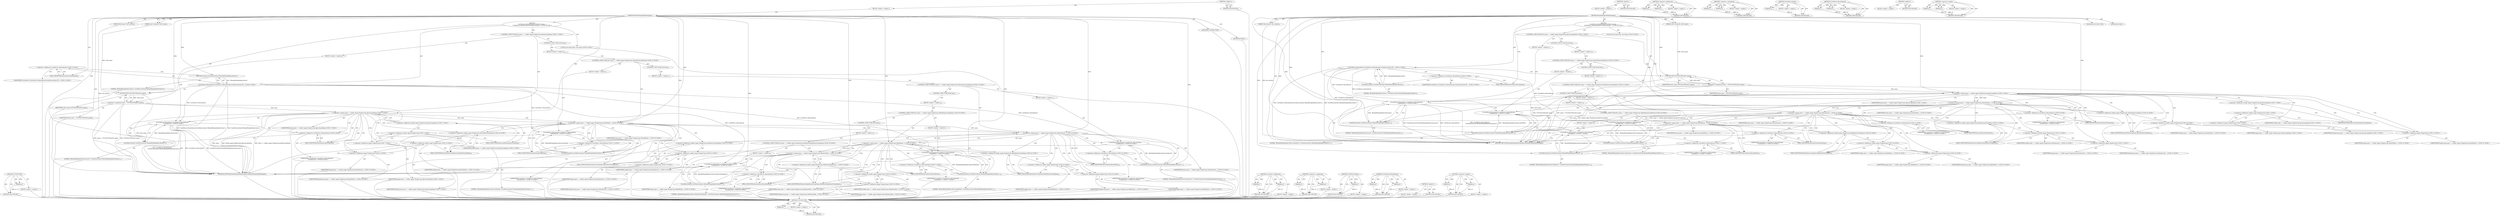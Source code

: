 digraph "&lt;operator&gt;.equals" {
vulnerable_153 [label=<(METHOD,UTF16ToUTF8)>];
vulnerable_154 [label=<(PARAM,p1)>];
vulnerable_155 [label=<(BLOCK,&lt;empty&gt;,&lt;empty&gt;)>];
vulnerable_156 [label=<(METHOD_RETURN,ANY)>];
vulnerable_6 [label=<(METHOD,&lt;global&gt;)<SUB>1</SUB>>];
vulnerable_7 [label=<(BLOCK,&lt;empty&gt;,&lt;empty&gt;)<SUB>1</SUB>>];
vulnerable_8 [label=<(METHOD,BlockedPluginInfoBarDelegate)<SUB>1</SUB>>];
vulnerable_9 [label=<(PARAM,TabContents* tab_contents)<SUB>2</SUB>>];
vulnerable_10 [label=<(PARAM,const string16&amp; utf16_name)<SUB>3</SUB>>];
vulnerable_11 [label="<(BLOCK,{
  UserMetrics::RecordAction(UserMetricsAction...,{
  UserMetrics::RecordAction(UserMetricsAction...)<SUB>4</SUB>>"];
vulnerable_12 [label="<(UserMetrics.RecordAction,UserMetrics::RecordAction(UserMetricsAction(&quot;Bl...)<SUB>5</SUB>>"];
vulnerable_13 [label="<(&lt;operator&gt;.fieldAccess,UserMetrics::RecordAction)<SUB>5</SUB>>"];
vulnerable_14 [label="<(IDENTIFIER,UserMetrics,UserMetrics::RecordAction(UserMetricsAction(&quot;Bl...)<SUB>5</SUB>>"];
vulnerable_15 [label=<(FIELD_IDENTIFIER,RecordAction,RecordAction)<SUB>5</SUB>>];
vulnerable_16 [label=<(UserMetricsAction,UserMetricsAction(&quot;BlockedPluginInfobar.Shown&quot;))<SUB>5</SUB>>];
vulnerable_17 [label=<(LITERAL,&quot;BlockedPluginInfobar.Shown&quot;,UserMetricsAction(&quot;BlockedPluginInfobar.Shown&quot;))<SUB>5</SUB>>];
vulnerable_18 [label="<(LOCAL,std.string name: std.string)<SUB>6</SUB>>"];
vulnerable_19 [label=<(&lt;operator&gt;.assignment,name = UTF16ToUTF8(utf16_name))<SUB>6</SUB>>];
vulnerable_20 [label=<(IDENTIFIER,name,name = UTF16ToUTF8(utf16_name))<SUB>6</SUB>>];
vulnerable_21 [label=<(UTF16ToUTF8,UTF16ToUTF8(utf16_name))<SUB>6</SUB>>];
vulnerable_22 [label=<(IDENTIFIER,utf16_name,UTF16ToUTF8(utf16_name))<SUB>6</SUB>>];
vulnerable_23 [label="<(CONTROL_STRUCTURE,IF,if (name == webkit::npapi::PluginGroup::kJavaGroupName))<SUB>7</SUB>>"];
vulnerable_24 [label="<(&lt;operator&gt;.equals,name == webkit::npapi::PluginGroup::kJavaGroupName)<SUB>7</SUB>>"];
vulnerable_25 [label="<(IDENTIFIER,name,name == webkit::npapi::PluginGroup::kJavaGroupName)<SUB>7</SUB>>"];
vulnerable_26 [label="<(&lt;operator&gt;.fieldAccess,webkit::npapi::PluginGroup::kJavaGroupName)<SUB>7</SUB>>"];
vulnerable_27 [label="<(&lt;operator&gt;.fieldAccess,webkit::npapi::PluginGroup)<SUB>7</SUB>>"];
vulnerable_28 [label="<(IDENTIFIER,webkit,name == webkit::npapi::PluginGroup::kJavaGroupName)<SUB>7</SUB>>"];
vulnerable_29 [label="<(&lt;operator&gt;.fieldAccess,npapi::PluginGroup)<SUB>7</SUB>>"];
vulnerable_30 [label="<(IDENTIFIER,npapi,name == webkit::npapi::PluginGroup::kJavaGroupName)<SUB>7</SUB>>"];
vulnerable_31 [label="<(IDENTIFIER,PluginGroup,name == webkit::npapi::PluginGroup::kJavaGroupName)<SUB>7</SUB>>"];
vulnerable_32 [label=<(FIELD_IDENTIFIER,kJavaGroupName,kJavaGroupName)<SUB>7</SUB>>];
vulnerable_33 [label=<(BLOCK,&lt;empty&gt;,&lt;empty&gt;)<SUB>8</SUB>>];
vulnerable_34 [label="<(UserMetrics.RecordAction,UserMetrics::RecordAction(
        UserMetricsA...)<SUB>8</SUB>>"];
vulnerable_35 [label="<(&lt;operator&gt;.fieldAccess,UserMetrics::RecordAction)<SUB>8</SUB>>"];
vulnerable_36 [label="<(IDENTIFIER,UserMetrics,UserMetrics::RecordAction(
        UserMetricsA...)<SUB>8</SUB>>"];
vulnerable_37 [label=<(FIELD_IDENTIFIER,RecordAction,RecordAction)<SUB>8</SUB>>];
vulnerable_38 [label=<(UserMetricsAction,UserMetricsAction(&quot;BlockedPluginInfobar.Shown.J...)<SUB>9</SUB>>];
vulnerable_39 [label=<(LITERAL,&quot;BlockedPluginInfobar.Shown.Java&quot;,UserMetricsAction(&quot;BlockedPluginInfobar.Shown.J...)<SUB>9</SUB>>];
vulnerable_40 [label=<(CONTROL_STRUCTURE,ELSE,else)<SUB>10</SUB>>];
vulnerable_41 [label=<(BLOCK,&lt;empty&gt;,&lt;empty&gt;)<SUB>10</SUB>>];
vulnerable_42 [label="<(CONTROL_STRUCTURE,IF,if (name == webkit::npapi::PluginGroup::kQuickTimeGroupName))<SUB>10</SUB>>"];
vulnerable_43 [label="<(&lt;operator&gt;.equals,name == webkit::npapi::PluginGroup::kQuickTimeG...)<SUB>10</SUB>>"];
vulnerable_44 [label="<(IDENTIFIER,name,name == webkit::npapi::PluginGroup::kQuickTimeG...)<SUB>10</SUB>>"];
vulnerable_45 [label="<(&lt;operator&gt;.fieldAccess,webkit::npapi::PluginGroup::kQuickTimeGroupName)<SUB>10</SUB>>"];
vulnerable_46 [label="<(&lt;operator&gt;.fieldAccess,webkit::npapi::PluginGroup)<SUB>10</SUB>>"];
vulnerable_47 [label="<(IDENTIFIER,webkit,name == webkit::npapi::PluginGroup::kQuickTimeG...)<SUB>10</SUB>>"];
vulnerable_48 [label="<(&lt;operator&gt;.fieldAccess,npapi::PluginGroup)<SUB>10</SUB>>"];
vulnerable_49 [label="<(IDENTIFIER,npapi,name == webkit::npapi::PluginGroup::kQuickTimeG...)<SUB>10</SUB>>"];
vulnerable_50 [label="<(IDENTIFIER,PluginGroup,name == webkit::npapi::PluginGroup::kQuickTimeG...)<SUB>10</SUB>>"];
vulnerable_51 [label=<(FIELD_IDENTIFIER,kQuickTimeGroupName,kQuickTimeGroupName)<SUB>10</SUB>>];
vulnerable_52 [label=<(BLOCK,&lt;empty&gt;,&lt;empty&gt;)<SUB>11</SUB>>];
vulnerable_53 [label="<(UserMetrics.RecordAction,UserMetrics::RecordAction(
        UserMetricsA...)<SUB>11</SUB>>"];
vulnerable_54 [label="<(&lt;operator&gt;.fieldAccess,UserMetrics::RecordAction)<SUB>11</SUB>>"];
vulnerable_55 [label="<(IDENTIFIER,UserMetrics,UserMetrics::RecordAction(
        UserMetricsA...)<SUB>11</SUB>>"];
vulnerable_56 [label=<(FIELD_IDENTIFIER,RecordAction,RecordAction)<SUB>11</SUB>>];
vulnerable_57 [label=<(UserMetricsAction,UserMetricsAction(&quot;BlockedPluginInfobar.Shown.Q...)<SUB>12</SUB>>];
vulnerable_58 [label=<(LITERAL,&quot;BlockedPluginInfobar.Shown.QuickTime&quot;,UserMetricsAction(&quot;BlockedPluginInfobar.Shown.Q...)<SUB>12</SUB>>];
vulnerable_59 [label=<(CONTROL_STRUCTURE,ELSE,else)<SUB>13</SUB>>];
vulnerable_60 [label=<(BLOCK,&lt;empty&gt;,&lt;empty&gt;)<SUB>13</SUB>>];
vulnerable_61 [label="<(CONTROL_STRUCTURE,IF,if (name == webkit::npapi::PluginGroup::kShockwaveGroupName))<SUB>13</SUB>>"];
vulnerable_62 [label="<(&lt;operator&gt;.equals,name == webkit::npapi::PluginGroup::kShockwaveG...)<SUB>13</SUB>>"];
vulnerable_63 [label="<(IDENTIFIER,name,name == webkit::npapi::PluginGroup::kShockwaveG...)<SUB>13</SUB>>"];
vulnerable_64 [label="<(&lt;operator&gt;.fieldAccess,webkit::npapi::PluginGroup::kShockwaveGroupName)<SUB>13</SUB>>"];
vulnerable_65 [label="<(&lt;operator&gt;.fieldAccess,webkit::npapi::PluginGroup)<SUB>13</SUB>>"];
vulnerable_66 [label="<(IDENTIFIER,webkit,name == webkit::npapi::PluginGroup::kShockwaveG...)<SUB>13</SUB>>"];
vulnerable_67 [label="<(&lt;operator&gt;.fieldAccess,npapi::PluginGroup)<SUB>13</SUB>>"];
vulnerable_68 [label="<(IDENTIFIER,npapi,name == webkit::npapi::PluginGroup::kShockwaveG...)<SUB>13</SUB>>"];
vulnerable_69 [label="<(IDENTIFIER,PluginGroup,name == webkit::npapi::PluginGroup::kShockwaveG...)<SUB>13</SUB>>"];
vulnerable_70 [label=<(FIELD_IDENTIFIER,kShockwaveGroupName,kShockwaveGroupName)<SUB>13</SUB>>];
vulnerable_71 [label=<(BLOCK,&lt;empty&gt;,&lt;empty&gt;)<SUB>14</SUB>>];
vulnerable_72 [label="<(UserMetrics.RecordAction,UserMetrics::RecordAction(
        UserMetricsA...)<SUB>14</SUB>>"];
vulnerable_73 [label="<(&lt;operator&gt;.fieldAccess,UserMetrics::RecordAction)<SUB>14</SUB>>"];
vulnerable_74 [label="<(IDENTIFIER,UserMetrics,UserMetrics::RecordAction(
        UserMetricsA...)<SUB>14</SUB>>"];
vulnerable_75 [label=<(FIELD_IDENTIFIER,RecordAction,RecordAction)<SUB>14</SUB>>];
vulnerable_76 [label=<(UserMetricsAction,UserMetricsAction(&quot;BlockedPluginInfobar.Shown.S...)<SUB>15</SUB>>];
vulnerable_77 [label=<(LITERAL,&quot;BlockedPluginInfobar.Shown.Shockwave&quot;,UserMetricsAction(&quot;BlockedPluginInfobar.Shown.S...)<SUB>15</SUB>>];
vulnerable_78 [label=<(CONTROL_STRUCTURE,ELSE,else)<SUB>16</SUB>>];
vulnerable_79 [label=<(BLOCK,&lt;empty&gt;,&lt;empty&gt;)<SUB>16</SUB>>];
vulnerable_80 [label="<(CONTROL_STRUCTURE,IF,if (name == webkit::npapi::PluginGroup::kRealPlayerGroupName))<SUB>16</SUB>>"];
vulnerable_81 [label="<(&lt;operator&gt;.equals,name == webkit::npapi::PluginGroup::kRealPlayer...)<SUB>16</SUB>>"];
vulnerable_82 [label="<(IDENTIFIER,name,name == webkit::npapi::PluginGroup::kRealPlayer...)<SUB>16</SUB>>"];
vulnerable_83 [label="<(&lt;operator&gt;.fieldAccess,webkit::npapi::PluginGroup::kRealPlayerGroupName)<SUB>16</SUB>>"];
vulnerable_84 [label="<(&lt;operator&gt;.fieldAccess,webkit::npapi::PluginGroup)<SUB>16</SUB>>"];
vulnerable_85 [label="<(IDENTIFIER,webkit,name == webkit::npapi::PluginGroup::kRealPlayer...)<SUB>16</SUB>>"];
vulnerable_86 [label="<(&lt;operator&gt;.fieldAccess,npapi::PluginGroup)<SUB>16</SUB>>"];
vulnerable_87 [label="<(IDENTIFIER,npapi,name == webkit::npapi::PluginGroup::kRealPlayer...)<SUB>16</SUB>>"];
vulnerable_88 [label="<(IDENTIFIER,PluginGroup,name == webkit::npapi::PluginGroup::kRealPlayer...)<SUB>16</SUB>>"];
vulnerable_89 [label=<(FIELD_IDENTIFIER,kRealPlayerGroupName,kRealPlayerGroupName)<SUB>16</SUB>>];
vulnerable_90 [label=<(BLOCK,&lt;empty&gt;,&lt;empty&gt;)<SUB>17</SUB>>];
vulnerable_91 [label="<(UserMetrics.RecordAction,UserMetrics::RecordAction(
         UserMetrics...)<SUB>17</SUB>>"];
vulnerable_92 [label="<(&lt;operator&gt;.fieldAccess,UserMetrics::RecordAction)<SUB>17</SUB>>"];
vulnerable_93 [label="<(IDENTIFIER,UserMetrics,UserMetrics::RecordAction(
         UserMetrics...)<SUB>17</SUB>>"];
vulnerable_94 [label=<(FIELD_IDENTIFIER,RecordAction,RecordAction)<SUB>17</SUB>>];
vulnerable_95 [label=<(UserMetricsAction,UserMetricsAction(&quot;BlockedPluginInfobar.Shown.R...)<SUB>18</SUB>>];
vulnerable_96 [label=<(LITERAL,&quot;BlockedPluginInfobar.Shown.RealPlayer&quot;,UserMetricsAction(&quot;BlockedPluginInfobar.Shown.R...)<SUB>18</SUB>>];
vulnerable_97 [label=<(MODIFIER,CONSTRUCTOR)>];
vulnerable_98 [label=<(MODIFIER,PUBLIC)>];
vulnerable_99 [label=<(METHOD_RETURN,BlockedPluginInfoBarDelegate.BlockedPluginInfoBarDelegate)<SUB>1</SUB>>];
vulnerable_101 [label=<(METHOD_RETURN,ANY)<SUB>1</SUB>>];
vulnerable_139 [label=<(METHOD,&lt;operator&gt;.fieldAccess)>];
vulnerable_140 [label=<(PARAM,p1)>];
vulnerable_141 [label=<(PARAM,p2)>];
vulnerable_142 [label=<(BLOCK,&lt;empty&gt;,&lt;empty&gt;)>];
vulnerable_143 [label=<(METHOD_RETURN,ANY)>];
vulnerable_148 [label=<(METHOD,&lt;operator&gt;.assignment)>];
vulnerable_149 [label=<(PARAM,p1)>];
vulnerable_150 [label=<(PARAM,p2)>];
vulnerable_151 [label=<(BLOCK,&lt;empty&gt;,&lt;empty&gt;)>];
vulnerable_152 [label=<(METHOD_RETURN,ANY)>];
vulnerable_144 [label=<(METHOD,UserMetricsAction)>];
vulnerable_145 [label=<(PARAM,p1)>];
vulnerable_146 [label=<(BLOCK,&lt;empty&gt;,&lt;empty&gt;)>];
vulnerable_147 [label=<(METHOD_RETURN,ANY)>];
vulnerable_134 [label=<(METHOD,UserMetrics.RecordAction)>];
vulnerable_135 [label=<(PARAM,p1)>];
vulnerable_136 [label=<(PARAM,p2)>];
vulnerable_137 [label=<(BLOCK,&lt;empty&gt;,&lt;empty&gt;)>];
vulnerable_138 [label=<(METHOD_RETURN,ANY)>];
vulnerable_128 [label=<(METHOD,&lt;global&gt;)<SUB>1</SUB>>];
vulnerable_129 [label=<(BLOCK,&lt;empty&gt;,&lt;empty&gt;)>];
vulnerable_130 [label=<(METHOD_RETURN,ANY)>];
vulnerable_157 [label=<(METHOD,&lt;operator&gt;.equals)>];
vulnerable_158 [label=<(PARAM,p1)>];
vulnerable_159 [label=<(PARAM,p2)>];
vulnerable_160 [label=<(BLOCK,&lt;empty&gt;,&lt;empty&gt;)>];
vulnerable_161 [label=<(METHOD_RETURN,ANY)>];
fixed_174 [label=<(METHOD,UTF16ToUTF8)>];
fixed_175 [label=<(PARAM,p1)>];
fixed_176 [label=<(BLOCK,&lt;empty&gt;,&lt;empty&gt;)>];
fixed_177 [label=<(METHOD_RETURN,ANY)>];
fixed_6 [label=<(METHOD,&lt;global&gt;)<SUB>1</SUB>>];
fixed_7 [label=<(BLOCK,&lt;empty&gt;,&lt;empty&gt;)<SUB>1</SUB>>];
fixed_8 [label=<(METHOD,BlockedPluginInfoBarDelegate)<SUB>1</SUB>>];
fixed_9 [label=<(PARAM,TabContents* tab_contents)<SUB>2</SUB>>];
fixed_10 [label=<(PARAM,const string16&amp; utf16_name)<SUB>3</SUB>>];
fixed_11 [label="<(BLOCK,{
  UserMetrics::RecordAction(UserMetricsAction...,{
  UserMetrics::RecordAction(UserMetricsAction...)<SUB>4</SUB>>"];
fixed_12 [label="<(UserMetrics.RecordAction,UserMetrics::RecordAction(UserMetricsAction(&quot;Bl...)<SUB>5</SUB>>"];
fixed_13 [label="<(&lt;operator&gt;.fieldAccess,UserMetrics::RecordAction)<SUB>5</SUB>>"];
fixed_14 [label="<(IDENTIFIER,UserMetrics,UserMetrics::RecordAction(UserMetricsAction(&quot;Bl...)<SUB>5</SUB>>"];
fixed_15 [label=<(FIELD_IDENTIFIER,RecordAction,RecordAction)<SUB>5</SUB>>];
fixed_16 [label=<(UserMetricsAction,UserMetricsAction(&quot;BlockedPluginInfobar.Shown&quot;))<SUB>5</SUB>>];
fixed_17 [label=<(LITERAL,&quot;BlockedPluginInfobar.Shown&quot;,UserMetricsAction(&quot;BlockedPluginInfobar.Shown&quot;))<SUB>5</SUB>>];
fixed_18 [label="<(LOCAL,std.string name: std.string)<SUB>6</SUB>>"];
fixed_19 [label=<(&lt;operator&gt;.assignment,name = UTF16ToUTF8(utf16_name))<SUB>6</SUB>>];
fixed_20 [label=<(IDENTIFIER,name,name = UTF16ToUTF8(utf16_name))<SUB>6</SUB>>];
fixed_21 [label=<(UTF16ToUTF8,UTF16ToUTF8(utf16_name))<SUB>6</SUB>>];
fixed_22 [label=<(IDENTIFIER,utf16_name,UTF16ToUTF8(utf16_name))<SUB>6</SUB>>];
fixed_23 [label="<(CONTROL_STRUCTURE,IF,if (name == webkit::npapi::PluginGroup::kJavaGroupName))<SUB>7</SUB>>"];
fixed_24 [label="<(&lt;operator&gt;.equals,name == webkit::npapi::PluginGroup::kJavaGroupName)<SUB>7</SUB>>"];
fixed_25 [label="<(IDENTIFIER,name,name == webkit::npapi::PluginGroup::kJavaGroupName)<SUB>7</SUB>>"];
fixed_26 [label="<(&lt;operator&gt;.fieldAccess,webkit::npapi::PluginGroup::kJavaGroupName)<SUB>7</SUB>>"];
fixed_27 [label="<(&lt;operator&gt;.fieldAccess,webkit::npapi::PluginGroup)<SUB>7</SUB>>"];
fixed_28 [label="<(IDENTIFIER,webkit,name == webkit::npapi::PluginGroup::kJavaGroupName)<SUB>7</SUB>>"];
fixed_29 [label="<(&lt;operator&gt;.fieldAccess,npapi::PluginGroup)<SUB>7</SUB>>"];
fixed_30 [label="<(IDENTIFIER,npapi,name == webkit::npapi::PluginGroup::kJavaGroupName)<SUB>7</SUB>>"];
fixed_31 [label="<(IDENTIFIER,PluginGroup,name == webkit::npapi::PluginGroup::kJavaGroupName)<SUB>7</SUB>>"];
fixed_32 [label=<(FIELD_IDENTIFIER,kJavaGroupName,kJavaGroupName)<SUB>7</SUB>>];
fixed_33 [label=<(BLOCK,&lt;empty&gt;,&lt;empty&gt;)<SUB>8</SUB>>];
fixed_34 [label="<(UserMetrics.RecordAction,UserMetrics::RecordAction(
        UserMetricsA...)<SUB>8</SUB>>"];
fixed_35 [label="<(&lt;operator&gt;.fieldAccess,UserMetrics::RecordAction)<SUB>8</SUB>>"];
fixed_36 [label="<(IDENTIFIER,UserMetrics,UserMetrics::RecordAction(
        UserMetricsA...)<SUB>8</SUB>>"];
fixed_37 [label=<(FIELD_IDENTIFIER,RecordAction,RecordAction)<SUB>8</SUB>>];
fixed_38 [label=<(UserMetricsAction,UserMetricsAction(&quot;BlockedPluginInfobar.Shown.J...)<SUB>9</SUB>>];
fixed_39 [label=<(LITERAL,&quot;BlockedPluginInfobar.Shown.Java&quot;,UserMetricsAction(&quot;BlockedPluginInfobar.Shown.J...)<SUB>9</SUB>>];
fixed_40 [label=<(CONTROL_STRUCTURE,ELSE,else)<SUB>10</SUB>>];
fixed_41 [label=<(BLOCK,&lt;empty&gt;,&lt;empty&gt;)<SUB>10</SUB>>];
fixed_42 [label="<(CONTROL_STRUCTURE,IF,if (name == webkit::npapi::PluginGroup::kQuickTimeGroupName))<SUB>10</SUB>>"];
fixed_43 [label="<(&lt;operator&gt;.equals,name == webkit::npapi::PluginGroup::kQuickTimeG...)<SUB>10</SUB>>"];
fixed_44 [label="<(IDENTIFIER,name,name == webkit::npapi::PluginGroup::kQuickTimeG...)<SUB>10</SUB>>"];
fixed_45 [label="<(&lt;operator&gt;.fieldAccess,webkit::npapi::PluginGroup::kQuickTimeGroupName)<SUB>10</SUB>>"];
fixed_46 [label="<(&lt;operator&gt;.fieldAccess,webkit::npapi::PluginGroup)<SUB>10</SUB>>"];
fixed_47 [label="<(IDENTIFIER,webkit,name == webkit::npapi::PluginGroup::kQuickTimeG...)<SUB>10</SUB>>"];
fixed_48 [label="<(&lt;operator&gt;.fieldAccess,npapi::PluginGroup)<SUB>10</SUB>>"];
fixed_49 [label="<(IDENTIFIER,npapi,name == webkit::npapi::PluginGroup::kQuickTimeG...)<SUB>10</SUB>>"];
fixed_50 [label="<(IDENTIFIER,PluginGroup,name == webkit::npapi::PluginGroup::kQuickTimeG...)<SUB>10</SUB>>"];
fixed_51 [label=<(FIELD_IDENTIFIER,kQuickTimeGroupName,kQuickTimeGroupName)<SUB>10</SUB>>];
fixed_52 [label=<(BLOCK,&lt;empty&gt;,&lt;empty&gt;)<SUB>11</SUB>>];
fixed_53 [label="<(UserMetrics.RecordAction,UserMetrics::RecordAction(
        UserMetricsA...)<SUB>11</SUB>>"];
fixed_54 [label="<(&lt;operator&gt;.fieldAccess,UserMetrics::RecordAction)<SUB>11</SUB>>"];
fixed_55 [label="<(IDENTIFIER,UserMetrics,UserMetrics::RecordAction(
        UserMetricsA...)<SUB>11</SUB>>"];
fixed_56 [label=<(FIELD_IDENTIFIER,RecordAction,RecordAction)<SUB>11</SUB>>];
fixed_57 [label=<(UserMetricsAction,UserMetricsAction(&quot;BlockedPluginInfobar.Shown.Q...)<SUB>12</SUB>>];
fixed_58 [label=<(LITERAL,&quot;BlockedPluginInfobar.Shown.QuickTime&quot;,UserMetricsAction(&quot;BlockedPluginInfobar.Shown.Q...)<SUB>12</SUB>>];
fixed_59 [label=<(CONTROL_STRUCTURE,ELSE,else)<SUB>13</SUB>>];
fixed_60 [label=<(BLOCK,&lt;empty&gt;,&lt;empty&gt;)<SUB>13</SUB>>];
fixed_61 [label="<(CONTROL_STRUCTURE,IF,if (name == webkit::npapi::PluginGroup::kShockwaveGroupName))<SUB>13</SUB>>"];
fixed_62 [label="<(&lt;operator&gt;.equals,name == webkit::npapi::PluginGroup::kShockwaveG...)<SUB>13</SUB>>"];
fixed_63 [label="<(IDENTIFIER,name,name == webkit::npapi::PluginGroup::kShockwaveG...)<SUB>13</SUB>>"];
fixed_64 [label="<(&lt;operator&gt;.fieldAccess,webkit::npapi::PluginGroup::kShockwaveGroupName)<SUB>13</SUB>>"];
fixed_65 [label="<(&lt;operator&gt;.fieldAccess,webkit::npapi::PluginGroup)<SUB>13</SUB>>"];
fixed_66 [label="<(IDENTIFIER,webkit,name == webkit::npapi::PluginGroup::kShockwaveG...)<SUB>13</SUB>>"];
fixed_67 [label="<(&lt;operator&gt;.fieldAccess,npapi::PluginGroup)<SUB>13</SUB>>"];
fixed_68 [label="<(IDENTIFIER,npapi,name == webkit::npapi::PluginGroup::kShockwaveG...)<SUB>13</SUB>>"];
fixed_69 [label="<(IDENTIFIER,PluginGroup,name == webkit::npapi::PluginGroup::kShockwaveG...)<SUB>13</SUB>>"];
fixed_70 [label=<(FIELD_IDENTIFIER,kShockwaveGroupName,kShockwaveGroupName)<SUB>13</SUB>>];
fixed_71 [label=<(BLOCK,&lt;empty&gt;,&lt;empty&gt;)<SUB>14</SUB>>];
fixed_72 [label="<(UserMetrics.RecordAction,UserMetrics::RecordAction(
        UserMetricsA...)<SUB>14</SUB>>"];
fixed_73 [label="<(&lt;operator&gt;.fieldAccess,UserMetrics::RecordAction)<SUB>14</SUB>>"];
fixed_74 [label="<(IDENTIFIER,UserMetrics,UserMetrics::RecordAction(
        UserMetricsA...)<SUB>14</SUB>>"];
fixed_75 [label=<(FIELD_IDENTIFIER,RecordAction,RecordAction)<SUB>14</SUB>>];
fixed_76 [label=<(UserMetricsAction,UserMetricsAction(&quot;BlockedPluginInfobar.Shown.S...)<SUB>15</SUB>>];
fixed_77 [label=<(LITERAL,&quot;BlockedPluginInfobar.Shown.Shockwave&quot;,UserMetricsAction(&quot;BlockedPluginInfobar.Shown.S...)<SUB>15</SUB>>];
fixed_78 [label=<(CONTROL_STRUCTURE,ELSE,else)<SUB>16</SUB>>];
fixed_79 [label=<(BLOCK,&lt;empty&gt;,&lt;empty&gt;)<SUB>16</SUB>>];
fixed_80 [label="<(CONTROL_STRUCTURE,IF,if (name == webkit::npapi::PluginGroup::kRealPlayerGroupName))<SUB>16</SUB>>"];
fixed_81 [label="<(&lt;operator&gt;.equals,name == webkit::npapi::PluginGroup::kRealPlayer...)<SUB>16</SUB>>"];
fixed_82 [label="<(IDENTIFIER,name,name == webkit::npapi::PluginGroup::kRealPlayer...)<SUB>16</SUB>>"];
fixed_83 [label="<(&lt;operator&gt;.fieldAccess,webkit::npapi::PluginGroup::kRealPlayerGroupName)<SUB>16</SUB>>"];
fixed_84 [label="<(&lt;operator&gt;.fieldAccess,webkit::npapi::PluginGroup)<SUB>16</SUB>>"];
fixed_85 [label="<(IDENTIFIER,webkit,name == webkit::npapi::PluginGroup::kRealPlayer...)<SUB>16</SUB>>"];
fixed_86 [label="<(&lt;operator&gt;.fieldAccess,npapi::PluginGroup)<SUB>16</SUB>>"];
fixed_87 [label="<(IDENTIFIER,npapi,name == webkit::npapi::PluginGroup::kRealPlayer...)<SUB>16</SUB>>"];
fixed_88 [label="<(IDENTIFIER,PluginGroup,name == webkit::npapi::PluginGroup::kRealPlayer...)<SUB>16</SUB>>"];
fixed_89 [label=<(FIELD_IDENTIFIER,kRealPlayerGroupName,kRealPlayerGroupName)<SUB>16</SUB>>];
fixed_90 [label=<(BLOCK,&lt;empty&gt;,&lt;empty&gt;)<SUB>17</SUB>>];
fixed_91 [label="<(UserMetrics.RecordAction,UserMetrics::RecordAction(
         UserMetrics...)<SUB>17</SUB>>"];
fixed_92 [label="<(&lt;operator&gt;.fieldAccess,UserMetrics::RecordAction)<SUB>17</SUB>>"];
fixed_93 [label="<(IDENTIFIER,UserMetrics,UserMetrics::RecordAction(
         UserMetrics...)<SUB>17</SUB>>"];
fixed_94 [label=<(FIELD_IDENTIFIER,RecordAction,RecordAction)<SUB>17</SUB>>];
fixed_95 [label=<(UserMetricsAction,UserMetricsAction(&quot;BlockedPluginInfobar.Shown.R...)<SUB>18</SUB>>];
fixed_96 [label=<(LITERAL,&quot;BlockedPluginInfobar.Shown.RealPlayer&quot;,UserMetricsAction(&quot;BlockedPluginInfobar.Shown.R...)<SUB>18</SUB>>];
fixed_97 [label=<(CONTROL_STRUCTURE,ELSE,else)<SUB>19</SUB>>];
fixed_98 [label=<(BLOCK,&lt;empty&gt;,&lt;empty&gt;)<SUB>19</SUB>>];
fixed_99 [label="<(CONTROL_STRUCTURE,IF,if (name == webkit::npapi::PluginGroup::kWindowsMediaPlayerGroupName))<SUB>19</SUB>>"];
fixed_100 [label="<(&lt;operator&gt;.equals,name == webkit::npapi::PluginGroup::kWindowsMed...)<SUB>19</SUB>>"];
fixed_101 [label="<(IDENTIFIER,name,name == webkit::npapi::PluginGroup::kWindowsMed...)<SUB>19</SUB>>"];
fixed_102 [label="<(&lt;operator&gt;.fieldAccess,webkit::npapi::PluginGroup::kWindowsMediaPlayer...)<SUB>19</SUB>>"];
fixed_103 [label="<(&lt;operator&gt;.fieldAccess,webkit::npapi::PluginGroup)<SUB>19</SUB>>"];
fixed_104 [label="<(IDENTIFIER,webkit,name == webkit::npapi::PluginGroup::kWindowsMed...)<SUB>19</SUB>>"];
fixed_105 [label="<(&lt;operator&gt;.fieldAccess,npapi::PluginGroup)<SUB>19</SUB>>"];
fixed_106 [label="<(IDENTIFIER,npapi,name == webkit::npapi::PluginGroup::kWindowsMed...)<SUB>19</SUB>>"];
fixed_107 [label="<(IDENTIFIER,PluginGroup,name == webkit::npapi::PluginGroup::kWindowsMed...)<SUB>19</SUB>>"];
fixed_108 [label=<(FIELD_IDENTIFIER,kWindowsMediaPlayerGroupName,kWindowsMediaPlayerGroupName)<SUB>19</SUB>>];
fixed_109 [label=<(BLOCK,&lt;empty&gt;,&lt;empty&gt;)<SUB>20</SUB>>];
fixed_110 [label="<(UserMetrics.RecordAction,UserMetrics::RecordAction(
        UserMetricsA...)<SUB>20</SUB>>"];
fixed_111 [label="<(&lt;operator&gt;.fieldAccess,UserMetrics::RecordAction)<SUB>20</SUB>>"];
fixed_112 [label="<(IDENTIFIER,UserMetrics,UserMetrics::RecordAction(
        UserMetricsA...)<SUB>20</SUB>>"];
fixed_113 [label=<(FIELD_IDENTIFIER,RecordAction,RecordAction)<SUB>20</SUB>>];
fixed_114 [label=<(UserMetricsAction,UserMetricsAction(&quot;BlockedPluginInfobar.Shown.W...)<SUB>21</SUB>>];
fixed_115 [label=<(LITERAL,&quot;BlockedPluginInfobar.Shown.WindowsMediaPlayer&quot;,UserMetricsAction(&quot;BlockedPluginInfobar.Shown.W...)<SUB>21</SUB>>];
fixed_116 [label=<(MODIFIER,CONSTRUCTOR)>];
fixed_117 [label=<(MODIFIER,PUBLIC)>];
fixed_118 [label=<(METHOD_RETURN,BlockedPluginInfoBarDelegate.BlockedPluginInfoBarDelegate)<SUB>1</SUB>>];
fixed_120 [label=<(METHOD_RETURN,ANY)<SUB>1</SUB>>];
fixed_160 [label=<(METHOD,&lt;operator&gt;.fieldAccess)>];
fixed_161 [label=<(PARAM,p1)>];
fixed_162 [label=<(PARAM,p2)>];
fixed_163 [label=<(BLOCK,&lt;empty&gt;,&lt;empty&gt;)>];
fixed_164 [label=<(METHOD_RETURN,ANY)>];
fixed_169 [label=<(METHOD,&lt;operator&gt;.assignment)>];
fixed_170 [label=<(PARAM,p1)>];
fixed_171 [label=<(PARAM,p2)>];
fixed_172 [label=<(BLOCK,&lt;empty&gt;,&lt;empty&gt;)>];
fixed_173 [label=<(METHOD_RETURN,ANY)>];
fixed_165 [label=<(METHOD,UserMetricsAction)>];
fixed_166 [label=<(PARAM,p1)>];
fixed_167 [label=<(BLOCK,&lt;empty&gt;,&lt;empty&gt;)>];
fixed_168 [label=<(METHOD_RETURN,ANY)>];
fixed_155 [label=<(METHOD,UserMetrics.RecordAction)>];
fixed_156 [label=<(PARAM,p1)>];
fixed_157 [label=<(PARAM,p2)>];
fixed_158 [label=<(BLOCK,&lt;empty&gt;,&lt;empty&gt;)>];
fixed_159 [label=<(METHOD_RETURN,ANY)>];
fixed_149 [label=<(METHOD,&lt;global&gt;)<SUB>1</SUB>>];
fixed_150 [label=<(BLOCK,&lt;empty&gt;,&lt;empty&gt;)>];
fixed_151 [label=<(METHOD_RETURN,ANY)>];
fixed_178 [label=<(METHOD,&lt;operator&gt;.equals)>];
fixed_179 [label=<(PARAM,p1)>];
fixed_180 [label=<(PARAM,p2)>];
fixed_181 [label=<(BLOCK,&lt;empty&gt;,&lt;empty&gt;)>];
fixed_182 [label=<(METHOD_RETURN,ANY)>];
vulnerable_153 -> vulnerable_154  [key=0, label="AST: "];
vulnerable_153 -> vulnerable_154  [key=1, label="DDG: "];
vulnerable_153 -> vulnerable_155  [key=0, label="AST: "];
vulnerable_153 -> vulnerable_156  [key=0, label="AST: "];
vulnerable_153 -> vulnerable_156  [key=1, label="CFG: "];
vulnerable_154 -> vulnerable_156  [key=0, label="DDG: p1"];
vulnerable_6 -> vulnerable_7  [key=0, label="AST: "];
vulnerable_6 -> vulnerable_101  [key=0, label="AST: "];
vulnerable_6 -> vulnerable_101  [key=1, label="CFG: "];
vulnerable_7 -> vulnerable_8  [key=0, label="AST: "];
vulnerable_8 -> vulnerable_9  [key=0, label="AST: "];
vulnerable_8 -> vulnerable_9  [key=1, label="DDG: "];
vulnerable_8 -> vulnerable_10  [key=0, label="AST: "];
vulnerable_8 -> vulnerable_10  [key=1, label="DDG: "];
vulnerable_8 -> vulnerable_11  [key=0, label="AST: "];
vulnerable_8 -> vulnerable_97  [key=0, label="AST: "];
vulnerable_8 -> vulnerable_98  [key=0, label="AST: "];
vulnerable_8 -> vulnerable_99  [key=0, label="AST: "];
vulnerable_8 -> vulnerable_15  [key=0, label="CFG: "];
vulnerable_8 -> vulnerable_16  [key=0, label="DDG: "];
vulnerable_8 -> vulnerable_21  [key=0, label="DDG: "];
vulnerable_8 -> vulnerable_24  [key=0, label="DDG: "];
vulnerable_8 -> vulnerable_38  [key=0, label="DDG: "];
vulnerable_8 -> vulnerable_43  [key=0, label="DDG: "];
vulnerable_8 -> vulnerable_57  [key=0, label="DDG: "];
vulnerable_8 -> vulnerable_62  [key=0, label="DDG: "];
vulnerable_8 -> vulnerable_76  [key=0, label="DDG: "];
vulnerable_8 -> vulnerable_81  [key=0, label="DDG: "];
vulnerable_8 -> vulnerable_95  [key=0, label="DDG: "];
vulnerable_9 -> vulnerable_99  [key=0, label="DDG: tab_contents"];
vulnerable_10 -> vulnerable_21  [key=0, label="DDG: utf16_name"];
vulnerable_11 -> vulnerable_12  [key=0, label="AST: "];
vulnerable_11 -> vulnerable_18  [key=0, label="AST: "];
vulnerable_11 -> vulnerable_19  [key=0, label="AST: "];
vulnerable_11 -> vulnerable_23  [key=0, label="AST: "];
vulnerable_12 -> vulnerable_13  [key=0, label="AST: "];
vulnerable_12 -> vulnerable_16  [key=0, label="AST: "];
vulnerable_12 -> vulnerable_21  [key=0, label="CFG: "];
vulnerable_12 -> vulnerable_99  [key=0, label="DDG: UserMetricsAction(&quot;BlockedPluginInfobar.Shown&quot;)"];
vulnerable_12 -> vulnerable_99  [key=1, label="DDG: UserMetrics::RecordAction(UserMetricsAction(&quot;BlockedPluginInfobar.Shown&quot;))"];
vulnerable_12 -> vulnerable_34  [key=0, label="DDG: UserMetrics::RecordAction"];
vulnerable_12 -> vulnerable_53  [key=0, label="DDG: UserMetrics::RecordAction"];
vulnerable_12 -> vulnerable_72  [key=0, label="DDG: UserMetrics::RecordAction"];
vulnerable_12 -> vulnerable_91  [key=0, label="DDG: UserMetrics::RecordAction"];
vulnerable_13 -> vulnerable_14  [key=0, label="AST: "];
vulnerable_13 -> vulnerable_15  [key=0, label="AST: "];
vulnerable_13 -> vulnerable_16  [key=0, label="CFG: "];
vulnerable_15 -> vulnerable_13  [key=0, label="CFG: "];
vulnerable_16 -> vulnerable_17  [key=0, label="AST: "];
vulnerable_16 -> vulnerable_12  [key=0, label="CFG: "];
vulnerable_16 -> vulnerable_12  [key=1, label="DDG: &quot;BlockedPluginInfobar.Shown&quot;"];
vulnerable_19 -> vulnerable_20  [key=0, label="AST: "];
vulnerable_19 -> vulnerable_21  [key=0, label="AST: "];
vulnerable_19 -> vulnerable_29  [key=0, label="CFG: "];
vulnerable_19 -> vulnerable_99  [key=0, label="DDG: UTF16ToUTF8(utf16_name)"];
vulnerable_19 -> vulnerable_99  [key=1, label="DDG: name = UTF16ToUTF8(utf16_name)"];
vulnerable_19 -> vulnerable_24  [key=0, label="DDG: name"];
vulnerable_21 -> vulnerable_22  [key=0, label="AST: "];
vulnerable_21 -> vulnerable_19  [key=0, label="CFG: "];
vulnerable_21 -> vulnerable_19  [key=1, label="DDG: utf16_name"];
vulnerable_21 -> vulnerable_99  [key=0, label="DDG: utf16_name"];
vulnerable_23 -> vulnerable_24  [key=0, label="AST: "];
vulnerable_23 -> vulnerable_33  [key=0, label="AST: "];
vulnerable_23 -> vulnerable_40  [key=0, label="AST: "];
vulnerable_24 -> vulnerable_25  [key=0, label="AST: "];
vulnerable_24 -> vulnerable_26  [key=0, label="AST: "];
vulnerable_24 -> vulnerable_37  [key=0, label="CFG: "];
vulnerable_24 -> vulnerable_37  [key=1, label="CDG: "];
vulnerable_24 -> vulnerable_48  [key=0, label="CFG: "];
vulnerable_24 -> vulnerable_48  [key=1, label="CDG: "];
vulnerable_24 -> vulnerable_99  [key=0, label="DDG: name"];
vulnerable_24 -> vulnerable_99  [key=1, label="DDG: webkit::npapi::PluginGroup::kJavaGroupName"];
vulnerable_24 -> vulnerable_99  [key=2, label="DDG: name == webkit::npapi::PluginGroup::kJavaGroupName"];
vulnerable_24 -> vulnerable_43  [key=0, label="DDG: name"];
vulnerable_24 -> vulnerable_43  [key=1, label="CDG: "];
vulnerable_24 -> vulnerable_34  [key=0, label="CDG: "];
vulnerable_24 -> vulnerable_51  [key=0, label="CDG: "];
vulnerable_24 -> vulnerable_46  [key=0, label="CDG: "];
vulnerable_24 -> vulnerable_38  [key=0, label="CDG: "];
vulnerable_24 -> vulnerable_45  [key=0, label="CDG: "];
vulnerable_24 -> vulnerable_35  [key=0, label="CDG: "];
vulnerable_26 -> vulnerable_27  [key=0, label="AST: "];
vulnerable_26 -> vulnerable_32  [key=0, label="AST: "];
vulnerable_26 -> vulnerable_24  [key=0, label="CFG: "];
vulnerable_27 -> vulnerable_28  [key=0, label="AST: "];
vulnerable_27 -> vulnerable_29  [key=0, label="AST: "];
vulnerable_27 -> vulnerable_32  [key=0, label="CFG: "];
vulnerable_29 -> vulnerable_30  [key=0, label="AST: "];
vulnerable_29 -> vulnerable_31  [key=0, label="AST: "];
vulnerable_29 -> vulnerable_27  [key=0, label="CFG: "];
vulnerable_32 -> vulnerable_26  [key=0, label="CFG: "];
vulnerable_33 -> vulnerable_34  [key=0, label="AST: "];
vulnerable_34 -> vulnerable_35  [key=0, label="AST: "];
vulnerable_34 -> vulnerable_38  [key=0, label="AST: "];
vulnerable_34 -> vulnerable_99  [key=0, label="CFG: "];
vulnerable_34 -> vulnerable_99  [key=1, label="DDG: UserMetrics::RecordAction"];
vulnerable_34 -> vulnerable_99  [key=2, label="DDG: UserMetricsAction(&quot;BlockedPluginInfobar.Shown.Java&quot;)"];
vulnerable_34 -> vulnerable_99  [key=3, label="DDG: UserMetrics::RecordAction(
        UserMetricsAction(&quot;BlockedPluginInfobar.Shown.Java&quot;))"];
vulnerable_35 -> vulnerable_36  [key=0, label="AST: "];
vulnerable_35 -> vulnerable_37  [key=0, label="AST: "];
vulnerable_35 -> vulnerable_38  [key=0, label="CFG: "];
vulnerable_37 -> vulnerable_35  [key=0, label="CFG: "];
vulnerable_38 -> vulnerable_39  [key=0, label="AST: "];
vulnerable_38 -> vulnerable_34  [key=0, label="CFG: "];
vulnerable_38 -> vulnerable_34  [key=1, label="DDG: &quot;BlockedPluginInfobar.Shown.Java&quot;"];
vulnerable_40 -> vulnerable_41  [key=0, label="AST: "];
vulnerable_41 -> vulnerable_42  [key=0, label="AST: "];
vulnerable_42 -> vulnerable_43  [key=0, label="AST: "];
vulnerable_42 -> vulnerable_52  [key=0, label="AST: "];
vulnerable_42 -> vulnerable_59  [key=0, label="AST: "];
vulnerable_43 -> vulnerable_44  [key=0, label="AST: "];
vulnerable_43 -> vulnerable_45  [key=0, label="AST: "];
vulnerable_43 -> vulnerable_56  [key=0, label="CFG: "];
vulnerable_43 -> vulnerable_56  [key=1, label="CDG: "];
vulnerable_43 -> vulnerable_67  [key=0, label="CFG: "];
vulnerable_43 -> vulnerable_67  [key=1, label="CDG: "];
vulnerable_43 -> vulnerable_62  [key=0, label="DDG: name"];
vulnerable_43 -> vulnerable_62  [key=1, label="CDG: "];
vulnerable_43 -> vulnerable_64  [key=0, label="CDG: "];
vulnerable_43 -> vulnerable_57  [key=0, label="CDG: "];
vulnerable_43 -> vulnerable_65  [key=0, label="CDG: "];
vulnerable_43 -> vulnerable_54  [key=0, label="CDG: "];
vulnerable_43 -> vulnerable_53  [key=0, label="CDG: "];
vulnerable_43 -> vulnerable_70  [key=0, label="CDG: "];
vulnerable_45 -> vulnerable_46  [key=0, label="AST: "];
vulnerable_45 -> vulnerable_51  [key=0, label="AST: "];
vulnerable_45 -> vulnerable_43  [key=0, label="CFG: "];
vulnerable_46 -> vulnerable_47  [key=0, label="AST: "];
vulnerable_46 -> vulnerable_48  [key=0, label="AST: "];
vulnerable_46 -> vulnerable_51  [key=0, label="CFG: "];
vulnerable_48 -> vulnerable_49  [key=0, label="AST: "];
vulnerable_48 -> vulnerable_50  [key=0, label="AST: "];
vulnerable_48 -> vulnerable_46  [key=0, label="CFG: "];
vulnerable_51 -> vulnerable_45  [key=0, label="CFG: "];
vulnerable_52 -> vulnerable_53  [key=0, label="AST: "];
vulnerable_53 -> vulnerable_54  [key=0, label="AST: "];
vulnerable_53 -> vulnerable_57  [key=0, label="AST: "];
vulnerable_53 -> vulnerable_99  [key=0, label="CFG: "];
vulnerable_54 -> vulnerable_55  [key=0, label="AST: "];
vulnerable_54 -> vulnerable_56  [key=0, label="AST: "];
vulnerable_54 -> vulnerable_57  [key=0, label="CFG: "];
vulnerable_56 -> vulnerable_54  [key=0, label="CFG: "];
vulnerable_57 -> vulnerable_58  [key=0, label="AST: "];
vulnerable_57 -> vulnerable_53  [key=0, label="CFG: "];
vulnerable_57 -> vulnerable_53  [key=1, label="DDG: &quot;BlockedPluginInfobar.Shown.QuickTime&quot;"];
vulnerable_59 -> vulnerable_60  [key=0, label="AST: "];
vulnerable_60 -> vulnerable_61  [key=0, label="AST: "];
vulnerable_61 -> vulnerable_62  [key=0, label="AST: "];
vulnerable_61 -> vulnerable_71  [key=0, label="AST: "];
vulnerable_61 -> vulnerable_78  [key=0, label="AST: "];
vulnerable_62 -> vulnerable_63  [key=0, label="AST: "];
vulnerable_62 -> vulnerable_64  [key=0, label="AST: "];
vulnerable_62 -> vulnerable_75  [key=0, label="CFG: "];
vulnerable_62 -> vulnerable_75  [key=1, label="CDG: "];
vulnerable_62 -> vulnerable_86  [key=0, label="CFG: "];
vulnerable_62 -> vulnerable_86  [key=1, label="CDG: "];
vulnerable_62 -> vulnerable_81  [key=0, label="DDG: name"];
vulnerable_62 -> vulnerable_81  [key=1, label="CDG: "];
vulnerable_62 -> vulnerable_73  [key=0, label="CDG: "];
vulnerable_62 -> vulnerable_89  [key=0, label="CDG: "];
vulnerable_62 -> vulnerable_84  [key=0, label="CDG: "];
vulnerable_62 -> vulnerable_72  [key=0, label="CDG: "];
vulnerable_62 -> vulnerable_76  [key=0, label="CDG: "];
vulnerable_62 -> vulnerable_83  [key=0, label="CDG: "];
vulnerable_64 -> vulnerable_65  [key=0, label="AST: "];
vulnerable_64 -> vulnerable_70  [key=0, label="AST: "];
vulnerable_64 -> vulnerable_62  [key=0, label="CFG: "];
vulnerable_65 -> vulnerable_66  [key=0, label="AST: "];
vulnerable_65 -> vulnerable_67  [key=0, label="AST: "];
vulnerable_65 -> vulnerable_70  [key=0, label="CFG: "];
vulnerable_67 -> vulnerable_68  [key=0, label="AST: "];
vulnerable_67 -> vulnerable_69  [key=0, label="AST: "];
vulnerable_67 -> vulnerable_65  [key=0, label="CFG: "];
vulnerable_70 -> vulnerable_64  [key=0, label="CFG: "];
vulnerable_71 -> vulnerable_72  [key=0, label="AST: "];
vulnerable_72 -> vulnerable_73  [key=0, label="AST: "];
vulnerable_72 -> vulnerable_76  [key=0, label="AST: "];
vulnerable_72 -> vulnerable_99  [key=0, label="CFG: "];
vulnerable_73 -> vulnerable_74  [key=0, label="AST: "];
vulnerable_73 -> vulnerable_75  [key=0, label="AST: "];
vulnerable_73 -> vulnerable_76  [key=0, label="CFG: "];
vulnerable_75 -> vulnerable_73  [key=0, label="CFG: "];
vulnerable_76 -> vulnerable_77  [key=0, label="AST: "];
vulnerable_76 -> vulnerable_72  [key=0, label="CFG: "];
vulnerable_76 -> vulnerable_72  [key=1, label="DDG: &quot;BlockedPluginInfobar.Shown.Shockwave&quot;"];
vulnerable_78 -> vulnerable_79  [key=0, label="AST: "];
vulnerable_79 -> vulnerable_80  [key=0, label="AST: "];
vulnerable_80 -> vulnerable_81  [key=0, label="AST: "];
vulnerable_80 -> vulnerable_90  [key=0, label="AST: "];
vulnerable_81 -> vulnerable_82  [key=0, label="AST: "];
vulnerable_81 -> vulnerable_83  [key=0, label="AST: "];
vulnerable_81 -> vulnerable_99  [key=0, label="CFG: "];
vulnerable_81 -> vulnerable_94  [key=0, label="CFG: "];
vulnerable_81 -> vulnerable_94  [key=1, label="CDG: "];
vulnerable_81 -> vulnerable_95  [key=0, label="CDG: "];
vulnerable_81 -> vulnerable_92  [key=0, label="CDG: "];
vulnerable_81 -> vulnerable_91  [key=0, label="CDG: "];
vulnerable_83 -> vulnerable_84  [key=0, label="AST: "];
vulnerable_83 -> vulnerable_89  [key=0, label="AST: "];
vulnerable_83 -> vulnerable_81  [key=0, label="CFG: "];
vulnerable_84 -> vulnerable_85  [key=0, label="AST: "];
vulnerable_84 -> vulnerable_86  [key=0, label="AST: "];
vulnerable_84 -> vulnerable_89  [key=0, label="CFG: "];
vulnerable_86 -> vulnerable_87  [key=0, label="AST: "];
vulnerable_86 -> vulnerable_88  [key=0, label="AST: "];
vulnerable_86 -> vulnerable_84  [key=0, label="CFG: "];
vulnerable_89 -> vulnerable_83  [key=0, label="CFG: "];
vulnerable_90 -> vulnerable_91  [key=0, label="AST: "];
vulnerable_91 -> vulnerable_92  [key=0, label="AST: "];
vulnerable_91 -> vulnerable_95  [key=0, label="AST: "];
vulnerable_91 -> vulnerable_99  [key=0, label="CFG: "];
vulnerable_92 -> vulnerable_93  [key=0, label="AST: "];
vulnerable_92 -> vulnerable_94  [key=0, label="AST: "];
vulnerable_92 -> vulnerable_95  [key=0, label="CFG: "];
vulnerable_94 -> vulnerable_92  [key=0, label="CFG: "];
vulnerable_95 -> vulnerable_96  [key=0, label="AST: "];
vulnerable_95 -> vulnerable_91  [key=0, label="CFG: "];
vulnerable_95 -> vulnerable_91  [key=1, label="DDG: &quot;BlockedPluginInfobar.Shown.RealPlayer&quot;"];
vulnerable_139 -> vulnerable_140  [key=0, label="AST: "];
vulnerable_139 -> vulnerable_140  [key=1, label="DDG: "];
vulnerable_139 -> vulnerable_142  [key=0, label="AST: "];
vulnerable_139 -> vulnerable_141  [key=0, label="AST: "];
vulnerable_139 -> vulnerable_141  [key=1, label="DDG: "];
vulnerable_139 -> vulnerable_143  [key=0, label="AST: "];
vulnerable_139 -> vulnerable_143  [key=1, label="CFG: "];
vulnerable_140 -> vulnerable_143  [key=0, label="DDG: p1"];
vulnerable_141 -> vulnerable_143  [key=0, label="DDG: p2"];
vulnerable_148 -> vulnerable_149  [key=0, label="AST: "];
vulnerable_148 -> vulnerable_149  [key=1, label="DDG: "];
vulnerable_148 -> vulnerable_151  [key=0, label="AST: "];
vulnerable_148 -> vulnerable_150  [key=0, label="AST: "];
vulnerable_148 -> vulnerable_150  [key=1, label="DDG: "];
vulnerable_148 -> vulnerable_152  [key=0, label="AST: "];
vulnerable_148 -> vulnerable_152  [key=1, label="CFG: "];
vulnerable_149 -> vulnerable_152  [key=0, label="DDG: p1"];
vulnerable_150 -> vulnerable_152  [key=0, label="DDG: p2"];
vulnerable_144 -> vulnerable_145  [key=0, label="AST: "];
vulnerable_144 -> vulnerable_145  [key=1, label="DDG: "];
vulnerable_144 -> vulnerable_146  [key=0, label="AST: "];
vulnerable_144 -> vulnerable_147  [key=0, label="AST: "];
vulnerable_144 -> vulnerable_147  [key=1, label="CFG: "];
vulnerable_145 -> vulnerable_147  [key=0, label="DDG: p1"];
vulnerable_134 -> vulnerable_135  [key=0, label="AST: "];
vulnerable_134 -> vulnerable_135  [key=1, label="DDG: "];
vulnerable_134 -> vulnerable_137  [key=0, label="AST: "];
vulnerable_134 -> vulnerable_136  [key=0, label="AST: "];
vulnerable_134 -> vulnerable_136  [key=1, label="DDG: "];
vulnerable_134 -> vulnerable_138  [key=0, label="AST: "];
vulnerable_134 -> vulnerable_138  [key=1, label="CFG: "];
vulnerable_135 -> vulnerable_138  [key=0, label="DDG: p1"];
vulnerable_136 -> vulnerable_138  [key=0, label="DDG: p2"];
vulnerable_128 -> vulnerable_129  [key=0, label="AST: "];
vulnerable_128 -> vulnerable_130  [key=0, label="AST: "];
vulnerable_128 -> vulnerable_130  [key=1, label="CFG: "];
vulnerable_157 -> vulnerable_158  [key=0, label="AST: "];
vulnerable_157 -> vulnerable_158  [key=1, label="DDG: "];
vulnerable_157 -> vulnerable_160  [key=0, label="AST: "];
vulnerable_157 -> vulnerable_159  [key=0, label="AST: "];
vulnerable_157 -> vulnerable_159  [key=1, label="DDG: "];
vulnerable_157 -> vulnerable_161  [key=0, label="AST: "];
vulnerable_157 -> vulnerable_161  [key=1, label="CFG: "];
vulnerable_158 -> vulnerable_161  [key=0, label="DDG: p1"];
vulnerable_159 -> vulnerable_161  [key=0, label="DDG: p2"];
fixed_174 -> fixed_175  [key=0, label="AST: "];
fixed_174 -> fixed_175  [key=1, label="DDG: "];
fixed_174 -> fixed_176  [key=0, label="AST: "];
fixed_174 -> fixed_177  [key=0, label="AST: "];
fixed_174 -> fixed_177  [key=1, label="CFG: "];
fixed_175 -> fixed_177  [key=0, label="DDG: p1"];
fixed_176 -> vulnerable_153  [key=0];
fixed_177 -> vulnerable_153  [key=0];
fixed_6 -> fixed_7  [key=0, label="AST: "];
fixed_6 -> fixed_120  [key=0, label="AST: "];
fixed_6 -> fixed_120  [key=1, label="CFG: "];
fixed_7 -> fixed_8  [key=0, label="AST: "];
fixed_8 -> fixed_9  [key=0, label="AST: "];
fixed_8 -> fixed_9  [key=1, label="DDG: "];
fixed_8 -> fixed_10  [key=0, label="AST: "];
fixed_8 -> fixed_10  [key=1, label="DDG: "];
fixed_8 -> fixed_11  [key=0, label="AST: "];
fixed_8 -> fixed_116  [key=0, label="AST: "];
fixed_8 -> fixed_117  [key=0, label="AST: "];
fixed_8 -> fixed_118  [key=0, label="AST: "];
fixed_8 -> fixed_15  [key=0, label="CFG: "];
fixed_8 -> fixed_16  [key=0, label="DDG: "];
fixed_8 -> fixed_21  [key=0, label="DDG: "];
fixed_8 -> fixed_24  [key=0, label="DDG: "];
fixed_8 -> fixed_38  [key=0, label="DDG: "];
fixed_8 -> fixed_43  [key=0, label="DDG: "];
fixed_8 -> fixed_57  [key=0, label="DDG: "];
fixed_8 -> fixed_62  [key=0, label="DDG: "];
fixed_8 -> fixed_76  [key=0, label="DDG: "];
fixed_8 -> fixed_81  [key=0, label="DDG: "];
fixed_8 -> fixed_95  [key=0, label="DDG: "];
fixed_8 -> fixed_100  [key=0, label="DDG: "];
fixed_8 -> fixed_114  [key=0, label="DDG: "];
fixed_9 -> fixed_118  [key=0, label="DDG: tab_contents"];
fixed_10 -> fixed_21  [key=0, label="DDG: utf16_name"];
fixed_11 -> fixed_12  [key=0, label="AST: "];
fixed_11 -> fixed_18  [key=0, label="AST: "];
fixed_11 -> fixed_19  [key=0, label="AST: "];
fixed_11 -> fixed_23  [key=0, label="AST: "];
fixed_12 -> fixed_13  [key=0, label="AST: "];
fixed_12 -> fixed_16  [key=0, label="AST: "];
fixed_12 -> fixed_21  [key=0, label="CFG: "];
fixed_12 -> fixed_118  [key=0, label="DDG: UserMetricsAction(&quot;BlockedPluginInfobar.Shown&quot;)"];
fixed_12 -> fixed_118  [key=1, label="DDG: UserMetrics::RecordAction(UserMetricsAction(&quot;BlockedPluginInfobar.Shown&quot;))"];
fixed_12 -> fixed_34  [key=0, label="DDG: UserMetrics::RecordAction"];
fixed_12 -> fixed_53  [key=0, label="DDG: UserMetrics::RecordAction"];
fixed_12 -> fixed_72  [key=0, label="DDG: UserMetrics::RecordAction"];
fixed_12 -> fixed_91  [key=0, label="DDG: UserMetrics::RecordAction"];
fixed_12 -> fixed_110  [key=0, label="DDG: UserMetrics::RecordAction"];
fixed_13 -> fixed_14  [key=0, label="AST: "];
fixed_13 -> fixed_15  [key=0, label="AST: "];
fixed_13 -> fixed_16  [key=0, label="CFG: "];
fixed_14 -> vulnerable_153  [key=0];
fixed_15 -> fixed_13  [key=0, label="CFG: "];
fixed_16 -> fixed_17  [key=0, label="AST: "];
fixed_16 -> fixed_12  [key=0, label="CFG: "];
fixed_16 -> fixed_12  [key=1, label="DDG: &quot;BlockedPluginInfobar.Shown&quot;"];
fixed_17 -> vulnerable_153  [key=0];
fixed_18 -> vulnerable_153  [key=0];
fixed_19 -> fixed_20  [key=0, label="AST: "];
fixed_19 -> fixed_21  [key=0, label="AST: "];
fixed_19 -> fixed_29  [key=0, label="CFG: "];
fixed_19 -> fixed_118  [key=0, label="DDG: UTF16ToUTF8(utf16_name)"];
fixed_19 -> fixed_118  [key=1, label="DDG: name = UTF16ToUTF8(utf16_name)"];
fixed_19 -> fixed_24  [key=0, label="DDG: name"];
fixed_20 -> vulnerable_153  [key=0];
fixed_21 -> fixed_22  [key=0, label="AST: "];
fixed_21 -> fixed_19  [key=0, label="CFG: "];
fixed_21 -> fixed_19  [key=1, label="DDG: utf16_name"];
fixed_21 -> fixed_118  [key=0, label="DDG: utf16_name"];
fixed_22 -> vulnerable_153  [key=0];
fixed_23 -> fixed_24  [key=0, label="AST: "];
fixed_23 -> fixed_33  [key=0, label="AST: "];
fixed_23 -> fixed_40  [key=0, label="AST: "];
fixed_24 -> fixed_25  [key=0, label="AST: "];
fixed_24 -> fixed_26  [key=0, label="AST: "];
fixed_24 -> fixed_37  [key=0, label="CFG: "];
fixed_24 -> fixed_37  [key=1, label="CDG: "];
fixed_24 -> fixed_48  [key=0, label="CFG: "];
fixed_24 -> fixed_48  [key=1, label="CDG: "];
fixed_24 -> fixed_118  [key=0, label="DDG: name"];
fixed_24 -> fixed_118  [key=1, label="DDG: webkit::npapi::PluginGroup::kJavaGroupName"];
fixed_24 -> fixed_118  [key=2, label="DDG: name == webkit::npapi::PluginGroup::kJavaGroupName"];
fixed_24 -> fixed_43  [key=0, label="DDG: name"];
fixed_24 -> fixed_43  [key=1, label="CDG: "];
fixed_24 -> fixed_34  [key=0, label="CDG: "];
fixed_24 -> fixed_51  [key=0, label="CDG: "];
fixed_24 -> fixed_46  [key=0, label="CDG: "];
fixed_24 -> fixed_38  [key=0, label="CDG: "];
fixed_24 -> fixed_45  [key=0, label="CDG: "];
fixed_24 -> fixed_35  [key=0, label="CDG: "];
fixed_25 -> vulnerable_153  [key=0];
fixed_26 -> fixed_27  [key=0, label="AST: "];
fixed_26 -> fixed_32  [key=0, label="AST: "];
fixed_26 -> fixed_24  [key=0, label="CFG: "];
fixed_27 -> fixed_28  [key=0, label="AST: "];
fixed_27 -> fixed_29  [key=0, label="AST: "];
fixed_27 -> fixed_32  [key=0, label="CFG: "];
fixed_28 -> vulnerable_153  [key=0];
fixed_29 -> fixed_30  [key=0, label="AST: "];
fixed_29 -> fixed_31  [key=0, label="AST: "];
fixed_29 -> fixed_27  [key=0, label="CFG: "];
fixed_30 -> vulnerable_153  [key=0];
fixed_31 -> vulnerable_153  [key=0];
fixed_32 -> fixed_26  [key=0, label="CFG: "];
fixed_33 -> fixed_34  [key=0, label="AST: "];
fixed_34 -> fixed_35  [key=0, label="AST: "];
fixed_34 -> fixed_38  [key=0, label="AST: "];
fixed_34 -> fixed_118  [key=0, label="CFG: "];
fixed_34 -> fixed_118  [key=1, label="DDG: UserMetrics::RecordAction"];
fixed_34 -> fixed_118  [key=2, label="DDG: UserMetricsAction(&quot;BlockedPluginInfobar.Shown.Java&quot;)"];
fixed_34 -> fixed_118  [key=3, label="DDG: UserMetrics::RecordAction(
        UserMetricsAction(&quot;BlockedPluginInfobar.Shown.Java&quot;))"];
fixed_35 -> fixed_36  [key=0, label="AST: "];
fixed_35 -> fixed_37  [key=0, label="AST: "];
fixed_35 -> fixed_38  [key=0, label="CFG: "];
fixed_36 -> vulnerable_153  [key=0];
fixed_37 -> fixed_35  [key=0, label="CFG: "];
fixed_38 -> fixed_39  [key=0, label="AST: "];
fixed_38 -> fixed_34  [key=0, label="CFG: "];
fixed_38 -> fixed_34  [key=1, label="DDG: &quot;BlockedPluginInfobar.Shown.Java&quot;"];
fixed_39 -> vulnerable_153  [key=0];
fixed_40 -> fixed_41  [key=0, label="AST: "];
fixed_41 -> fixed_42  [key=0, label="AST: "];
fixed_42 -> fixed_43  [key=0, label="AST: "];
fixed_42 -> fixed_52  [key=0, label="AST: "];
fixed_42 -> fixed_59  [key=0, label="AST: "];
fixed_43 -> fixed_44  [key=0, label="AST: "];
fixed_43 -> fixed_45  [key=0, label="AST: "];
fixed_43 -> fixed_56  [key=0, label="CFG: "];
fixed_43 -> fixed_56  [key=1, label="CDG: "];
fixed_43 -> fixed_67  [key=0, label="CFG: "];
fixed_43 -> fixed_67  [key=1, label="CDG: "];
fixed_43 -> fixed_62  [key=0, label="DDG: name"];
fixed_43 -> fixed_62  [key=1, label="CDG: "];
fixed_43 -> fixed_64  [key=0, label="CDG: "];
fixed_43 -> fixed_57  [key=0, label="CDG: "];
fixed_43 -> fixed_65  [key=0, label="CDG: "];
fixed_43 -> fixed_54  [key=0, label="CDG: "];
fixed_43 -> fixed_53  [key=0, label="CDG: "];
fixed_43 -> fixed_70  [key=0, label="CDG: "];
fixed_44 -> vulnerable_153  [key=0];
fixed_45 -> fixed_46  [key=0, label="AST: "];
fixed_45 -> fixed_51  [key=0, label="AST: "];
fixed_45 -> fixed_43  [key=0, label="CFG: "];
fixed_46 -> fixed_47  [key=0, label="AST: "];
fixed_46 -> fixed_48  [key=0, label="AST: "];
fixed_46 -> fixed_51  [key=0, label="CFG: "];
fixed_47 -> vulnerable_153  [key=0];
fixed_48 -> fixed_49  [key=0, label="AST: "];
fixed_48 -> fixed_50  [key=0, label="AST: "];
fixed_48 -> fixed_46  [key=0, label="CFG: "];
fixed_49 -> vulnerable_153  [key=0];
fixed_50 -> vulnerable_153  [key=0];
fixed_51 -> fixed_45  [key=0, label="CFG: "];
fixed_52 -> fixed_53  [key=0, label="AST: "];
fixed_53 -> fixed_54  [key=0, label="AST: "];
fixed_53 -> fixed_57  [key=0, label="AST: "];
fixed_53 -> fixed_118  [key=0, label="CFG: "];
fixed_54 -> fixed_55  [key=0, label="AST: "];
fixed_54 -> fixed_56  [key=0, label="AST: "];
fixed_54 -> fixed_57  [key=0, label="CFG: "];
fixed_55 -> vulnerable_153  [key=0];
fixed_56 -> fixed_54  [key=0, label="CFG: "];
fixed_57 -> fixed_58  [key=0, label="AST: "];
fixed_57 -> fixed_53  [key=0, label="CFG: "];
fixed_57 -> fixed_53  [key=1, label="DDG: &quot;BlockedPluginInfobar.Shown.QuickTime&quot;"];
fixed_58 -> vulnerable_153  [key=0];
fixed_59 -> fixed_60  [key=0, label="AST: "];
fixed_60 -> fixed_61  [key=0, label="AST: "];
fixed_61 -> fixed_62  [key=0, label="AST: "];
fixed_61 -> fixed_71  [key=0, label="AST: "];
fixed_61 -> fixed_78  [key=0, label="AST: "];
fixed_62 -> fixed_63  [key=0, label="AST: "];
fixed_62 -> fixed_64  [key=0, label="AST: "];
fixed_62 -> fixed_75  [key=0, label="CFG: "];
fixed_62 -> fixed_75  [key=1, label="CDG: "];
fixed_62 -> fixed_86  [key=0, label="CFG: "];
fixed_62 -> fixed_86  [key=1, label="CDG: "];
fixed_62 -> fixed_81  [key=0, label="DDG: name"];
fixed_62 -> fixed_81  [key=1, label="CDG: "];
fixed_62 -> fixed_73  [key=0, label="CDG: "];
fixed_62 -> fixed_89  [key=0, label="CDG: "];
fixed_62 -> fixed_84  [key=0, label="CDG: "];
fixed_62 -> fixed_72  [key=0, label="CDG: "];
fixed_62 -> fixed_76  [key=0, label="CDG: "];
fixed_62 -> fixed_83  [key=0, label="CDG: "];
fixed_63 -> vulnerable_153  [key=0];
fixed_64 -> fixed_65  [key=0, label="AST: "];
fixed_64 -> fixed_70  [key=0, label="AST: "];
fixed_64 -> fixed_62  [key=0, label="CFG: "];
fixed_65 -> fixed_66  [key=0, label="AST: "];
fixed_65 -> fixed_67  [key=0, label="AST: "];
fixed_65 -> fixed_70  [key=0, label="CFG: "];
fixed_66 -> vulnerable_153  [key=0];
fixed_67 -> fixed_68  [key=0, label="AST: "];
fixed_67 -> fixed_69  [key=0, label="AST: "];
fixed_67 -> fixed_65  [key=0, label="CFG: "];
fixed_68 -> vulnerable_153  [key=0];
fixed_69 -> vulnerable_153  [key=0];
fixed_70 -> fixed_64  [key=0, label="CFG: "];
fixed_71 -> fixed_72  [key=0, label="AST: "];
fixed_72 -> fixed_73  [key=0, label="AST: "];
fixed_72 -> fixed_76  [key=0, label="AST: "];
fixed_72 -> fixed_118  [key=0, label="CFG: "];
fixed_73 -> fixed_74  [key=0, label="AST: "];
fixed_73 -> fixed_75  [key=0, label="AST: "];
fixed_73 -> fixed_76  [key=0, label="CFG: "];
fixed_74 -> vulnerable_153  [key=0];
fixed_75 -> fixed_73  [key=0, label="CFG: "];
fixed_76 -> fixed_77  [key=0, label="AST: "];
fixed_76 -> fixed_72  [key=0, label="CFG: "];
fixed_76 -> fixed_72  [key=1, label="DDG: &quot;BlockedPluginInfobar.Shown.Shockwave&quot;"];
fixed_77 -> vulnerable_153  [key=0];
fixed_78 -> fixed_79  [key=0, label="AST: "];
fixed_79 -> fixed_80  [key=0, label="AST: "];
fixed_80 -> fixed_81  [key=0, label="AST: "];
fixed_80 -> fixed_90  [key=0, label="AST: "];
fixed_80 -> fixed_97  [key=0, label="AST: "];
fixed_81 -> fixed_82  [key=0, label="AST: "];
fixed_81 -> fixed_83  [key=0, label="AST: "];
fixed_81 -> fixed_94  [key=0, label="CFG: "];
fixed_81 -> fixed_94  [key=1, label="CDG: "];
fixed_81 -> fixed_105  [key=0, label="CFG: "];
fixed_81 -> fixed_105  [key=1, label="CDG: "];
fixed_81 -> fixed_100  [key=0, label="DDG: name"];
fixed_81 -> fixed_100  [key=1, label="CDG: "];
fixed_81 -> fixed_102  [key=0, label="CDG: "];
fixed_81 -> fixed_103  [key=0, label="CDG: "];
fixed_81 -> fixed_95  [key=0, label="CDG: "];
fixed_81 -> fixed_92  [key=0, label="CDG: "];
fixed_81 -> fixed_91  [key=0, label="CDG: "];
fixed_81 -> fixed_108  [key=0, label="CDG: "];
fixed_82 -> vulnerable_153  [key=0];
fixed_83 -> fixed_84  [key=0, label="AST: "];
fixed_83 -> fixed_89  [key=0, label="AST: "];
fixed_83 -> fixed_81  [key=0, label="CFG: "];
fixed_84 -> fixed_85  [key=0, label="AST: "];
fixed_84 -> fixed_86  [key=0, label="AST: "];
fixed_84 -> fixed_89  [key=0, label="CFG: "];
fixed_85 -> vulnerable_153  [key=0];
fixed_86 -> fixed_87  [key=0, label="AST: "];
fixed_86 -> fixed_88  [key=0, label="AST: "];
fixed_86 -> fixed_84  [key=0, label="CFG: "];
fixed_87 -> vulnerable_153  [key=0];
fixed_88 -> vulnerable_153  [key=0];
fixed_89 -> fixed_83  [key=0, label="CFG: "];
fixed_90 -> fixed_91  [key=0, label="AST: "];
fixed_91 -> fixed_92  [key=0, label="AST: "];
fixed_91 -> fixed_95  [key=0, label="AST: "];
fixed_91 -> fixed_118  [key=0, label="CFG: "];
fixed_92 -> fixed_93  [key=0, label="AST: "];
fixed_92 -> fixed_94  [key=0, label="AST: "];
fixed_92 -> fixed_95  [key=0, label="CFG: "];
fixed_93 -> vulnerable_153  [key=0];
fixed_94 -> fixed_92  [key=0, label="CFG: "];
fixed_95 -> fixed_96  [key=0, label="AST: "];
fixed_95 -> fixed_91  [key=0, label="CFG: "];
fixed_95 -> fixed_91  [key=1, label="DDG: &quot;BlockedPluginInfobar.Shown.RealPlayer&quot;"];
fixed_96 -> vulnerable_153  [key=0];
fixed_97 -> fixed_98  [key=0, label="AST: "];
fixed_98 -> fixed_99  [key=0, label="AST: "];
fixed_99 -> fixed_100  [key=0, label="AST: "];
fixed_99 -> fixed_109  [key=0, label="AST: "];
fixed_100 -> fixed_101  [key=0, label="AST: "];
fixed_100 -> fixed_102  [key=0, label="AST: "];
fixed_100 -> fixed_118  [key=0, label="CFG: "];
fixed_100 -> fixed_113  [key=0, label="CFG: "];
fixed_100 -> fixed_113  [key=1, label="CDG: "];
fixed_100 -> fixed_114  [key=0, label="CDG: "];
fixed_100 -> fixed_110  [key=0, label="CDG: "];
fixed_100 -> fixed_111  [key=0, label="CDG: "];
fixed_101 -> vulnerable_153  [key=0];
fixed_102 -> fixed_103  [key=0, label="AST: "];
fixed_102 -> fixed_108  [key=0, label="AST: "];
fixed_102 -> fixed_100  [key=0, label="CFG: "];
fixed_103 -> fixed_104  [key=0, label="AST: "];
fixed_103 -> fixed_105  [key=0, label="AST: "];
fixed_103 -> fixed_108  [key=0, label="CFG: "];
fixed_104 -> vulnerable_153  [key=0];
fixed_105 -> fixed_106  [key=0, label="AST: "];
fixed_105 -> fixed_107  [key=0, label="AST: "];
fixed_105 -> fixed_103  [key=0, label="CFG: "];
fixed_106 -> vulnerable_153  [key=0];
fixed_107 -> vulnerable_153  [key=0];
fixed_108 -> fixed_102  [key=0, label="CFG: "];
fixed_109 -> fixed_110  [key=0, label="AST: "];
fixed_110 -> fixed_111  [key=0, label="AST: "];
fixed_110 -> fixed_114  [key=0, label="AST: "];
fixed_110 -> fixed_118  [key=0, label="CFG: "];
fixed_111 -> fixed_112  [key=0, label="AST: "];
fixed_111 -> fixed_113  [key=0, label="AST: "];
fixed_111 -> fixed_114  [key=0, label="CFG: "];
fixed_112 -> vulnerable_153  [key=0];
fixed_113 -> fixed_111  [key=0, label="CFG: "];
fixed_114 -> fixed_115  [key=0, label="AST: "];
fixed_114 -> fixed_110  [key=0, label="CFG: "];
fixed_114 -> fixed_110  [key=1, label="DDG: &quot;BlockedPluginInfobar.Shown.WindowsMediaPlayer&quot;"];
fixed_115 -> vulnerable_153  [key=0];
fixed_116 -> vulnerable_153  [key=0];
fixed_117 -> vulnerable_153  [key=0];
fixed_118 -> vulnerable_153  [key=0];
fixed_120 -> vulnerable_153  [key=0];
fixed_160 -> fixed_161  [key=0, label="AST: "];
fixed_160 -> fixed_161  [key=1, label="DDG: "];
fixed_160 -> fixed_163  [key=0, label="AST: "];
fixed_160 -> fixed_162  [key=0, label="AST: "];
fixed_160 -> fixed_162  [key=1, label="DDG: "];
fixed_160 -> fixed_164  [key=0, label="AST: "];
fixed_160 -> fixed_164  [key=1, label="CFG: "];
fixed_161 -> fixed_164  [key=0, label="DDG: p1"];
fixed_162 -> fixed_164  [key=0, label="DDG: p2"];
fixed_163 -> vulnerable_153  [key=0];
fixed_164 -> vulnerable_153  [key=0];
fixed_169 -> fixed_170  [key=0, label="AST: "];
fixed_169 -> fixed_170  [key=1, label="DDG: "];
fixed_169 -> fixed_172  [key=0, label="AST: "];
fixed_169 -> fixed_171  [key=0, label="AST: "];
fixed_169 -> fixed_171  [key=1, label="DDG: "];
fixed_169 -> fixed_173  [key=0, label="AST: "];
fixed_169 -> fixed_173  [key=1, label="CFG: "];
fixed_170 -> fixed_173  [key=0, label="DDG: p1"];
fixed_171 -> fixed_173  [key=0, label="DDG: p2"];
fixed_172 -> vulnerable_153  [key=0];
fixed_173 -> vulnerable_153  [key=0];
fixed_165 -> fixed_166  [key=0, label="AST: "];
fixed_165 -> fixed_166  [key=1, label="DDG: "];
fixed_165 -> fixed_167  [key=0, label="AST: "];
fixed_165 -> fixed_168  [key=0, label="AST: "];
fixed_165 -> fixed_168  [key=1, label="CFG: "];
fixed_166 -> fixed_168  [key=0, label="DDG: p1"];
fixed_167 -> vulnerable_153  [key=0];
fixed_168 -> vulnerable_153  [key=0];
fixed_155 -> fixed_156  [key=0, label="AST: "];
fixed_155 -> fixed_156  [key=1, label="DDG: "];
fixed_155 -> fixed_158  [key=0, label="AST: "];
fixed_155 -> fixed_157  [key=0, label="AST: "];
fixed_155 -> fixed_157  [key=1, label="DDG: "];
fixed_155 -> fixed_159  [key=0, label="AST: "];
fixed_155 -> fixed_159  [key=1, label="CFG: "];
fixed_156 -> fixed_159  [key=0, label="DDG: p1"];
fixed_157 -> fixed_159  [key=0, label="DDG: p2"];
fixed_158 -> vulnerable_153  [key=0];
fixed_159 -> vulnerable_153  [key=0];
fixed_149 -> fixed_150  [key=0, label="AST: "];
fixed_149 -> fixed_151  [key=0, label="AST: "];
fixed_149 -> fixed_151  [key=1, label="CFG: "];
fixed_150 -> vulnerable_153  [key=0];
fixed_151 -> vulnerable_153  [key=0];
fixed_178 -> fixed_179  [key=0, label="AST: "];
fixed_178 -> fixed_179  [key=1, label="DDG: "];
fixed_178 -> fixed_181  [key=0, label="AST: "];
fixed_178 -> fixed_180  [key=0, label="AST: "];
fixed_178 -> fixed_180  [key=1, label="DDG: "];
fixed_178 -> fixed_182  [key=0, label="AST: "];
fixed_178 -> fixed_182  [key=1, label="CFG: "];
fixed_179 -> fixed_182  [key=0, label="DDG: p1"];
fixed_180 -> fixed_182  [key=0, label="DDG: p2"];
fixed_181 -> vulnerable_153  [key=0];
fixed_182 -> vulnerable_153  [key=0];
}
